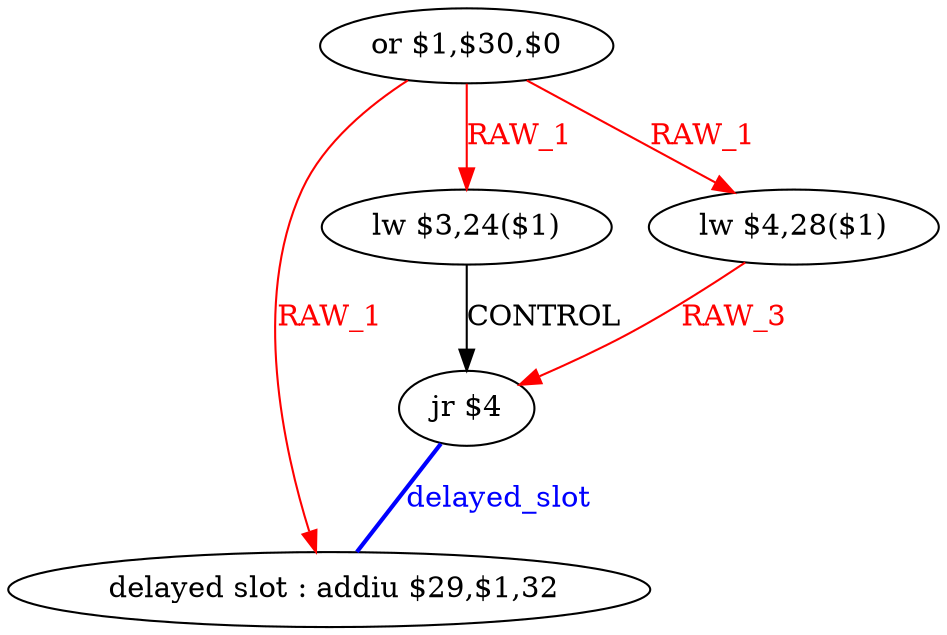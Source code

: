digraph G1 {
node [shape = ellipse];
i4 [label = " delayed slot : addiu $29,$1,32"] ;
i3 ->  i4 [style = bold, dir= none, fontcolor = blue, color = blue, label= "delayed_slot"];
i3 [label = "jr $4"] ;
i0 [label = "or $1,$30,$0"] ;
i0 ->  i4 [color = red, fontcolor = red, label= "RAW_1"];
i0 ->  i2 [color = red, fontcolor = red, label= "RAW_1"];
i0 ->  i1 [color = red, fontcolor = red, label= "RAW_1"];
i2 [label = "lw $3,24($1)"] ;
i2 ->  i3 [label= "CONTROL"];
i1 [label = "lw $4,28($1)"] ;
i1 ->  i3 [color = red, fontcolor = red, label= "RAW_3"];
}
